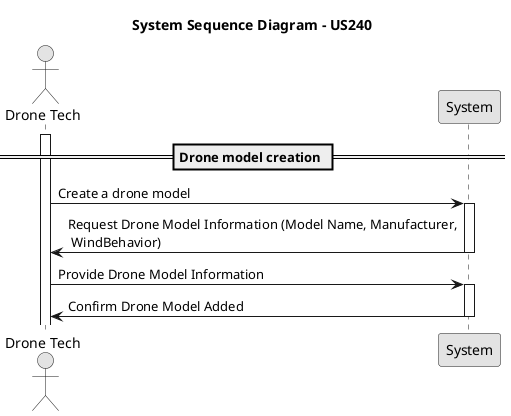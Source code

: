 @startuml
skinparam monochrome true
skinparam packageStyle rectangle
skinparam shadowing false

actor "Drone Tech" as droneTech
participant "System" as system

title System Sequence Diagram - US240

== Drone model creation ==
activate droneTech

droneTech -> system : Create a drone model
activate system

system -> droneTech : Request Drone Model Information (Model Name, Manufacturer,\n WindBehavior)
deactivate system
droneTech -> system : Provide Drone Model Information

activate system

system -> droneTech : Confirm Drone Model Added
deactivate system



@enduml

